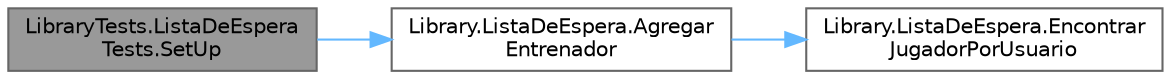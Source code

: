 digraph "LibraryTests.ListaDeEsperaTests.SetUp"
{
 // INTERACTIVE_SVG=YES
 // LATEX_PDF_SIZE
  bgcolor="transparent";
  edge [fontname=Helvetica,fontsize=10,labelfontname=Helvetica,labelfontsize=10];
  node [fontname=Helvetica,fontsize=10,shape=box,height=0.2,width=0.4];
  rankdir="LR";
  Node1 [id="Node000001",label="LibraryTests.ListaDeEspera\lTests.SetUp",height=0.2,width=0.4,color="gray40", fillcolor="grey60", style="filled", fontcolor="black",tooltip="En este SetUp instanciamos objetos que necesitaremos para testear esta clase."];
  Node1 -> Node2 [id="edge1_Node000001_Node000002",color="steelblue1",style="solid",tooltip=" "];
  Node2 [id="Node000002",label="Library.ListaDeEspera.Agregar\lEntrenador",height=0.2,width=0.4,color="grey40", fillcolor="white", style="filled",URL="$classLibrary_1_1ListaDeEspera.html#a291d97b127054a131bcf1c5485dec91f",tooltip="Agrega un jugador a la lista de espera."];
  Node2 -> Node3 [id="edge2_Node000002_Node000003",color="steelblue1",style="solid",tooltip=" "];
  Node3 [id="Node000003",label="Library.ListaDeEspera.Encontrar\lJugadorPorUsuario",height=0.2,width=0.4,color="grey40", fillcolor="white", style="filled",URL="$classLibrary_1_1ListaDeEspera.html#afeaee667350ab100d44edd22a60ad515",tooltip="Busca un jugador por el nombre de usuario de Discord en el servidor del bot."];
}
